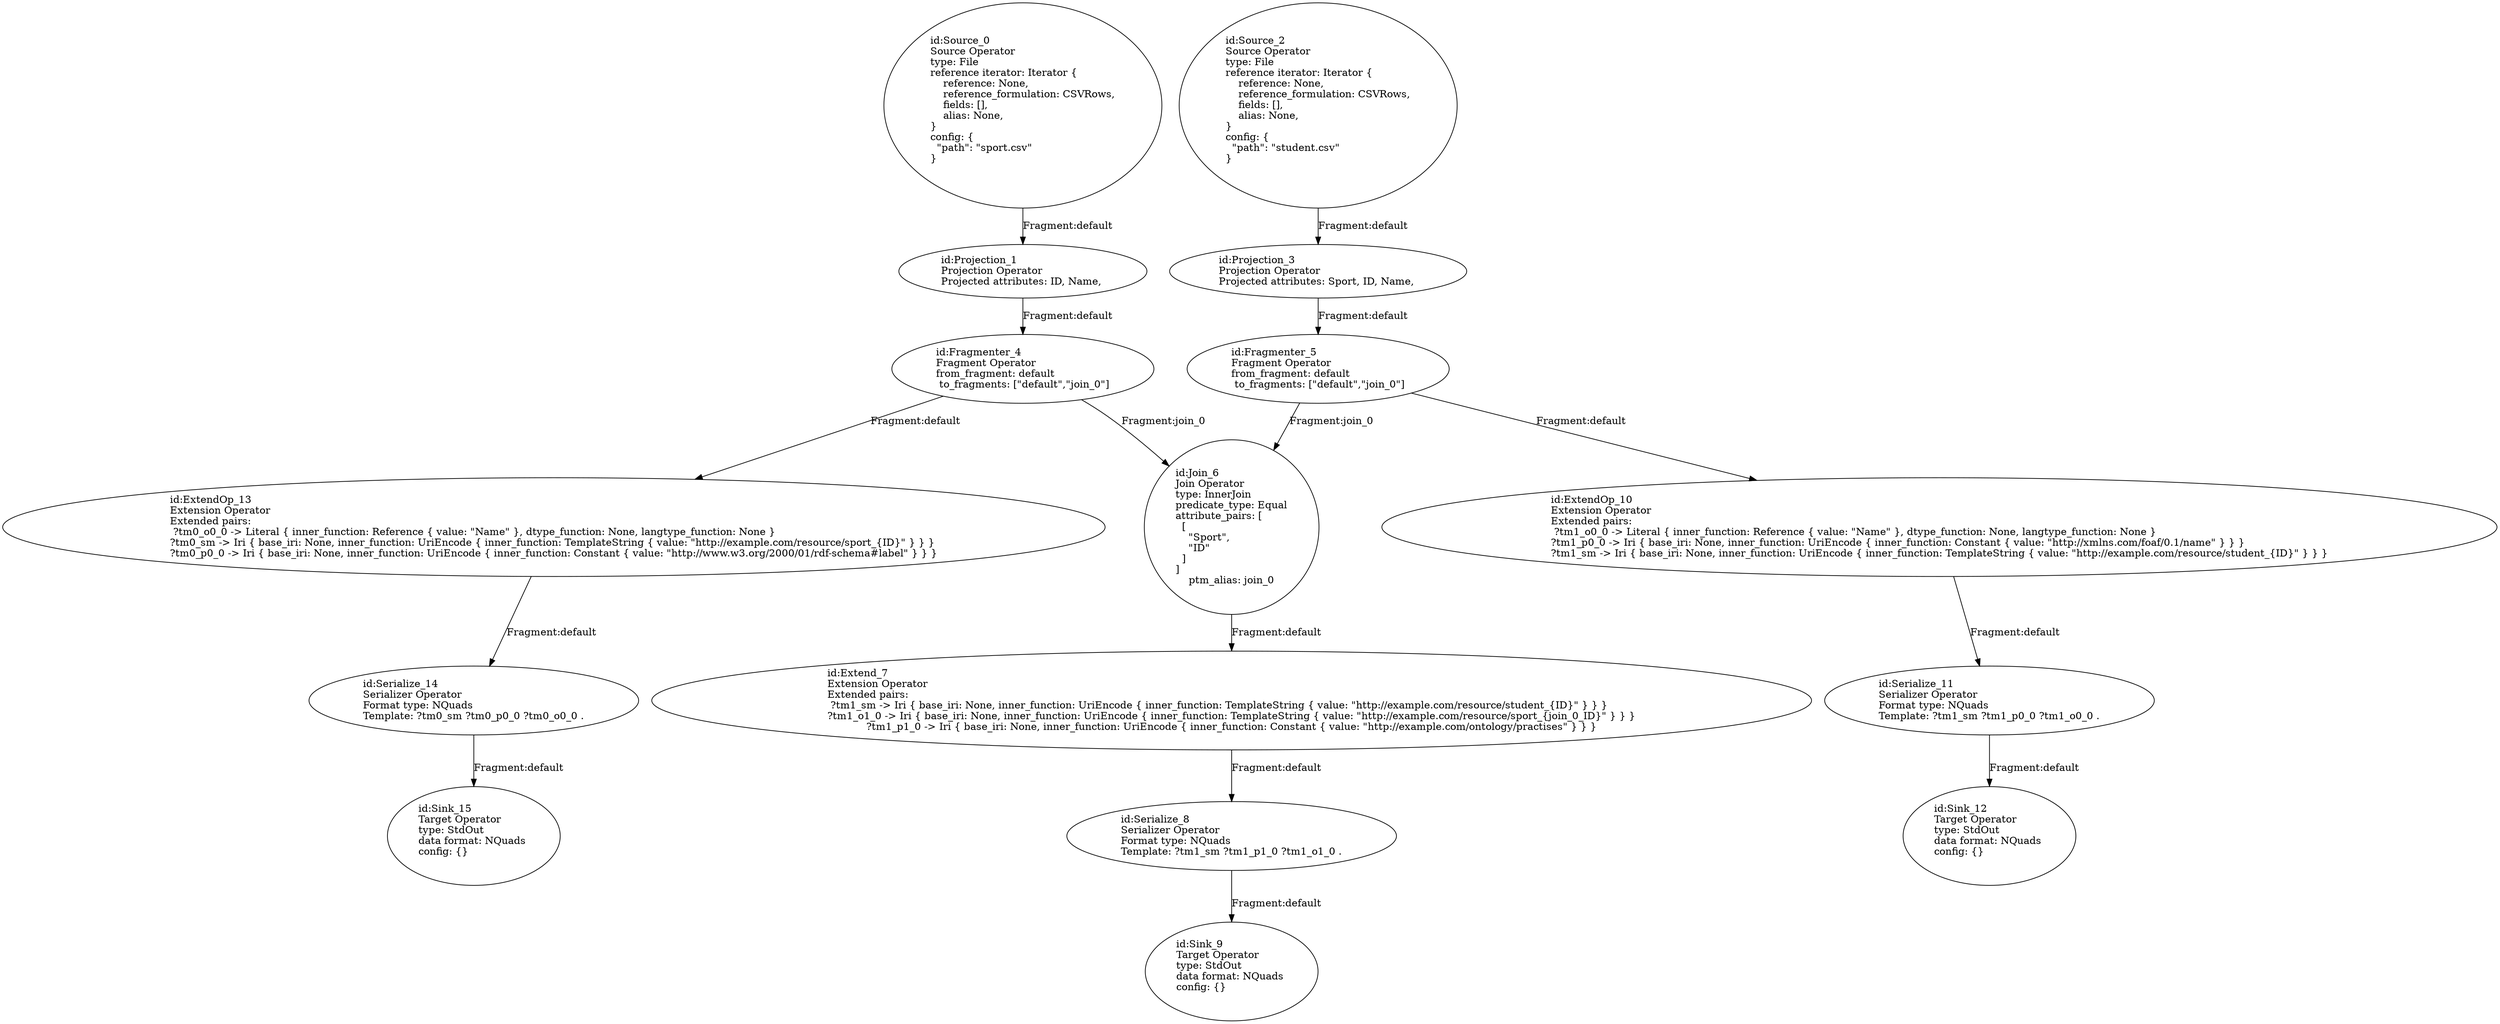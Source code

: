 digraph {
    0 [ label = "id:Source_0 \lSource Operator\ltype: File \lreference iterator: Iterator {\l    reference: None,\l    reference_formulation: CSVRows,\l    fields: [],\l    alias: None,\l} \lconfig: {\l  \"path\": \"sport.csv\"\l}\l             " ]
    1 [ label = "id:Projection_1 \lProjection Operator\lProjected attributes: ID, Name, " ]
    2 [ label = "id:Source_2 \lSource Operator\ltype: File \lreference iterator: Iterator {\l    reference: None,\l    reference_formulation: CSVRows,\l    fields: [],\l    alias: None,\l} \lconfig: {\l  \"path\": \"student.csv\"\l}\l             " ]
    3 [ label = "id:Projection_3 \lProjection Operator\lProjected attributes: Sport, ID, Name, " ]
    4 [ label = "id:Fragmenter_4 \lFragment Operator\lfrom_fragment: default \l to_fragments: [\"default\",\"join_0\"]" ]
    5 [ label = "id:Fragmenter_5 \lFragment Operator\lfrom_fragment: default \l to_fragments: [\"default\",\"join_0\"]" ]
    6 [ label = "id:Join_6 \lJoin Operator\ltype: InnerJoin\lpredicate_type: Equal\lattribute_pairs: [\l  [\l    \"Sport\",\l    \"ID\"\l  ]\l]\lptm_alias: join_0" ]
    7 [ label = "id:Extend_7 \lExtension Operator\lExtended pairs: \l ?tm1_sm -> Iri { base_iri: None, inner_function: UriEncode { inner_function: TemplateString { value: \"http://example.com/resource/student_{ID}\" } } }\l?tm1_o1_0 -> Iri { base_iri: None, inner_function: UriEncode { inner_function: TemplateString { value: \"http://example.com/resource/sport_{join_0_ID}\" } } }\l?tm1_p1_0 -> Iri { base_iri: None, inner_function: UriEncode { inner_function: Constant { value: \"http://example.com/ontology/practises\" } } }" ]
    8 [ label = "id:Serialize_8 \lSerializer Operator\lFormat type: NQuads\lTemplate: ?tm1_sm ?tm1_p1_0 ?tm1_o1_0 ." ]
    9 [ label = "id:Sink_9 \lTarget Operator\ltype: StdOut \ldata format: NQuads \lconfig: {}\l             " ]
    10 [ label = "id:ExtendOp_10 \lExtension Operator\lExtended pairs: \l ?tm1_o0_0 -> Literal { inner_function: Reference { value: \"Name\" }, dtype_function: None, langtype_function: None }\l?tm1_p0_0 -> Iri { base_iri: None, inner_function: UriEncode { inner_function: Constant { value: \"http://xmlns.com/foaf/0.1/name\" } } }\l?tm1_sm -> Iri { base_iri: None, inner_function: UriEncode { inner_function: TemplateString { value: \"http://example.com/resource/student_{ID}\" } } }" ]
    11 [ label = "id:Serialize_11 \lSerializer Operator\lFormat type: NQuads\lTemplate: ?tm1_sm ?tm1_p0_0 ?tm1_o0_0 ." ]
    12 [ label = "id:Sink_12 \lTarget Operator\ltype: StdOut \ldata format: NQuads \lconfig: {}\l             " ]
    13 [ label = "id:ExtendOp_13 \lExtension Operator\lExtended pairs: \l ?tm0_o0_0 -> Literal { inner_function: Reference { value: \"Name\" }, dtype_function: None, langtype_function: None }\l?tm0_sm -> Iri { base_iri: None, inner_function: UriEncode { inner_function: TemplateString { value: \"http://example.com/resource/sport_{ID}\" } } }\l?tm0_p0_0 -> Iri { base_iri: None, inner_function: UriEncode { inner_function: Constant { value: \"http://www.w3.org/2000/01/rdf-schema#label\" } } }" ]
    14 [ label = "id:Serialize_14 \lSerializer Operator\lFormat type: NQuads\lTemplate: ?tm0_sm ?tm0_p0_0 ?tm0_o0_0 ." ]
    15 [ label = "id:Sink_15 \lTarget Operator\ltype: StdOut \ldata format: NQuads \lconfig: {}\l             " ]
    0 -> 1 [ label = "Fragment:default" ]
    2 -> 3 [ label = "Fragment:default" ]
    1 -> 4 [ label = "Fragment:default" ]
    3 -> 5 [ label = "Fragment:default" ]
    5 -> 6 [ label = "Fragment:join_0" ]
    4 -> 6 [ label = "Fragment:join_0" ]
    6 -> 7 [ label = "Fragment:default" ]
    7 -> 8 [ label = "Fragment:default" ]
    8 -> 9 [ label = "Fragment:default" ]
    5 -> 10 [ label = "Fragment:default" ]
    10 -> 11 [ label = "Fragment:default" ]
    11 -> 12 [ label = "Fragment:default" ]
    4 -> 13 [ label = "Fragment:default" ]
    13 -> 14 [ label = "Fragment:default" ]
    14 -> 15 [ label = "Fragment:default" ]
}
